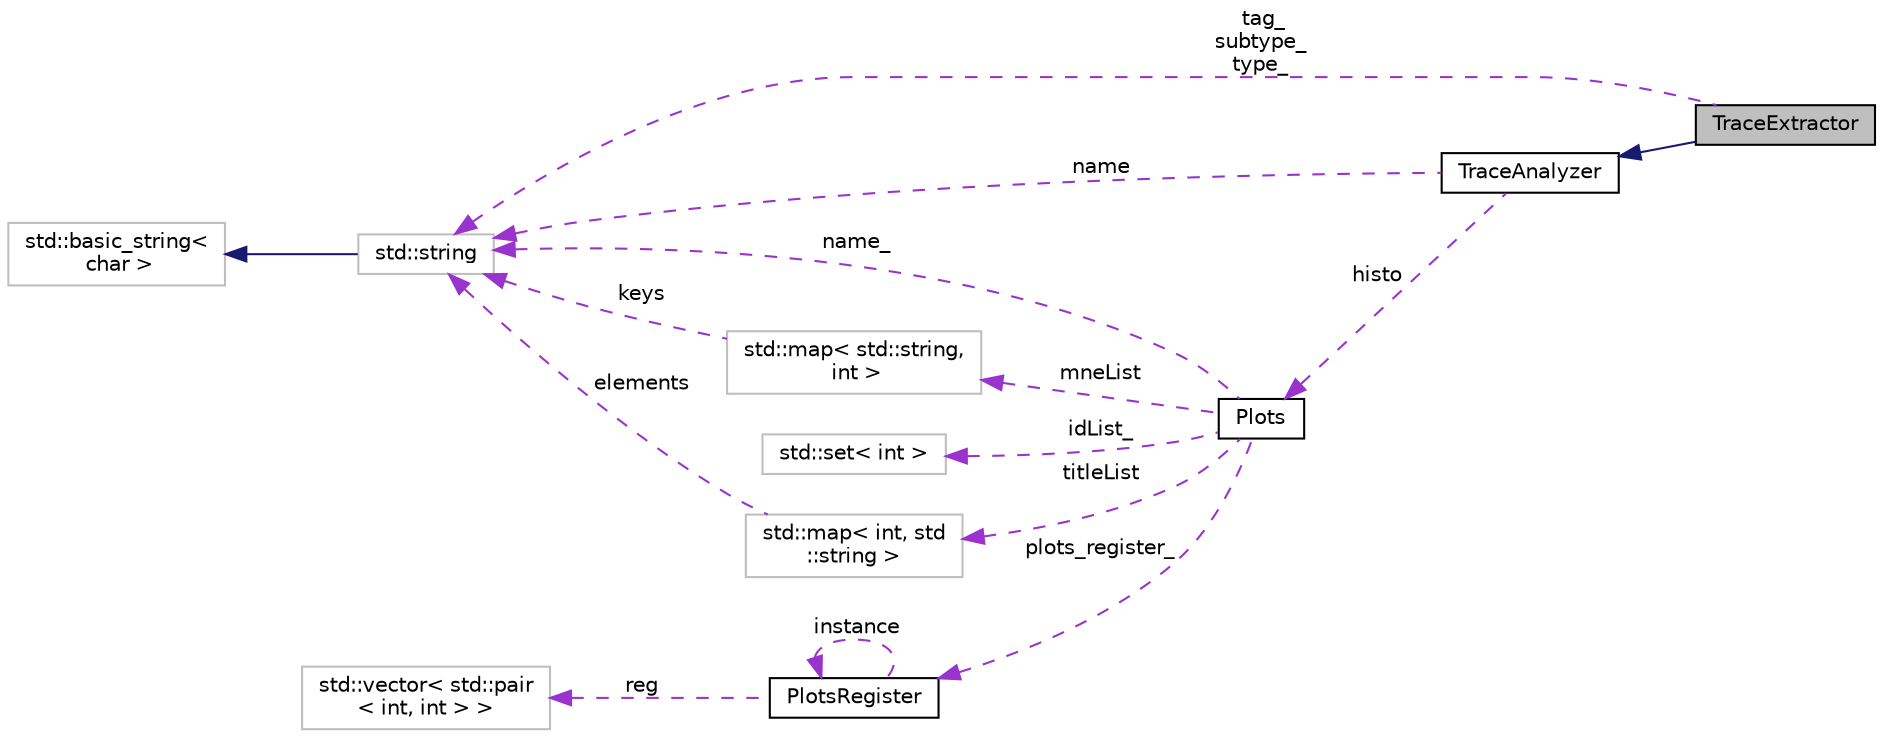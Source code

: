 digraph "TraceExtractor"
{
  edge [fontname="Helvetica",fontsize="10",labelfontname="Helvetica",labelfontsize="10"];
  node [fontname="Helvetica",fontsize="10",shape=record];
  rankdir="LR";
  Node1 [label="TraceExtractor",height=0.2,width=0.4,color="black", fillcolor="grey75", style="filled", fontcolor="black"];
  Node2 -> Node1 [dir="back",color="midnightblue",fontsize="10",style="solid",fontname="Helvetica"];
  Node2 [label="TraceAnalyzer",height=0.2,width=0.4,color="black", fillcolor="white", style="filled",URL="$d2/dbc/class_trace_analyzer.html",tooltip="Abstract class that all trace analyzers are derived from. "];
  Node3 -> Node2 [dir="back",color="darkorchid3",fontsize="10",style="dashed",label=" name" ,fontname="Helvetica"];
  Node3 [label="std::string",height=0.2,width=0.4,color="grey75", fillcolor="white", style="filled",tooltip="STL class. "];
  Node4 -> Node3 [dir="back",color="midnightblue",fontsize="10",style="solid",fontname="Helvetica"];
  Node4 [label="std::basic_string\<\l char \>",height=0.2,width=0.4,color="grey75", fillcolor="white", style="filled",tooltip="STL class. "];
  Node5 -> Node2 [dir="back",color="darkorchid3",fontsize="10",style="dashed",label=" histo" ,fontname="Helvetica"];
  Node5 [label="Plots",height=0.2,width=0.4,color="black", fillcolor="white", style="filled",URL="$d7/d8b/class_plots.html",tooltip="Holds pointers to all Histograms. "];
  Node6 -> Node5 [dir="back",color="darkorchid3",fontsize="10",style="dashed",label=" mneList" ,fontname="Helvetica"];
  Node6 [label="std::map\< std::string,\l int \>",height=0.2,width=0.4,color="grey75", fillcolor="white", style="filled"];
  Node3 -> Node6 [dir="back",color="darkorchid3",fontsize="10",style="dashed",label=" keys" ,fontname="Helvetica"];
  Node7 -> Node5 [dir="back",color="darkorchid3",fontsize="10",style="dashed",label=" plots_register_" ,fontname="Helvetica"];
  Node7 [label="PlotsRegister",height=0.2,width=0.4,color="black", fillcolor="white", style="filled",URL="$d7/d6e/class_plots_register.html",tooltip="Holds ranges and offsets of all plots. Singleton class. "];
  Node7 -> Node7 [dir="back",color="darkorchid3",fontsize="10",style="dashed",label=" instance" ,fontname="Helvetica"];
  Node8 -> Node7 [dir="back",color="darkorchid3",fontsize="10",style="dashed",label=" reg" ,fontname="Helvetica"];
  Node8 [label="std::vector\< std::pair\l\< int, int \> \>",height=0.2,width=0.4,color="grey75", fillcolor="white", style="filled"];
  Node9 -> Node5 [dir="back",color="darkorchid3",fontsize="10",style="dashed",label=" idList_" ,fontname="Helvetica"];
  Node9 [label="std::set\< int \>",height=0.2,width=0.4,color="grey75", fillcolor="white", style="filled"];
  Node3 -> Node5 [dir="back",color="darkorchid3",fontsize="10",style="dashed",label=" name_" ,fontname="Helvetica"];
  Node10 -> Node5 [dir="back",color="darkorchid3",fontsize="10",style="dashed",label=" titleList" ,fontname="Helvetica"];
  Node10 [label="std::map\< int, std\l::string \>",height=0.2,width=0.4,color="grey75", fillcolor="white", style="filled"];
  Node3 -> Node10 [dir="back",color="darkorchid3",fontsize="10",style="dashed",label=" elements" ,fontname="Helvetica"];
  Node3 -> Node1 [dir="back",color="darkorchid3",fontsize="10",style="dashed",label=" tag_\nsubtype_\ntype_" ,fontname="Helvetica"];
}

